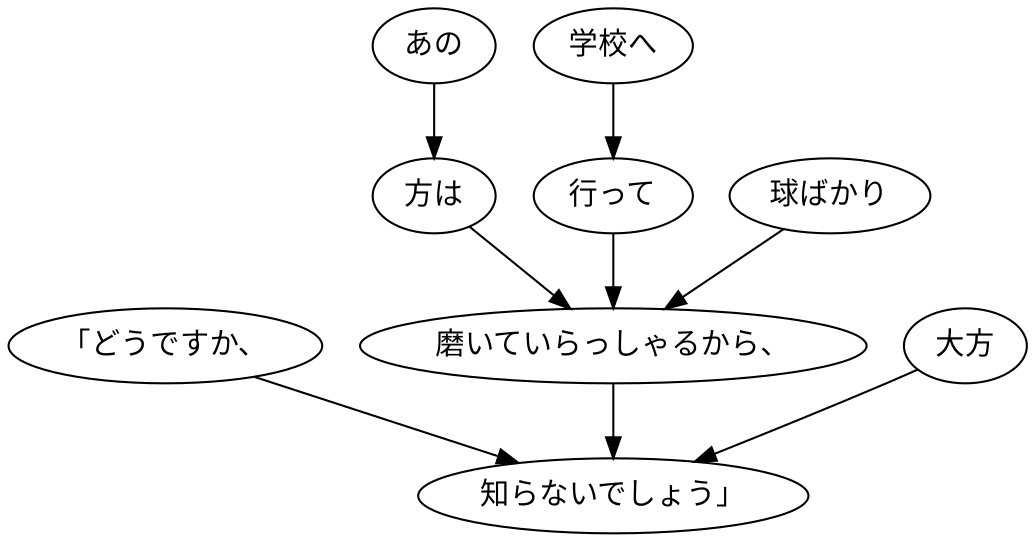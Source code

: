 digraph graph6998 {
	node0 [label="「どうですか、"];
	node1 [label="あの"];
	node2 [label="方は"];
	node3 [label="学校へ"];
	node4 [label="行って"];
	node5 [label="球ばかり"];
	node6 [label="磨いていらっしゃるから、"];
	node7 [label="大方"];
	node8 [label="知らないでしょう」"];
	node0 -> node8;
	node1 -> node2;
	node2 -> node6;
	node3 -> node4;
	node4 -> node6;
	node5 -> node6;
	node6 -> node8;
	node7 -> node8;
}
